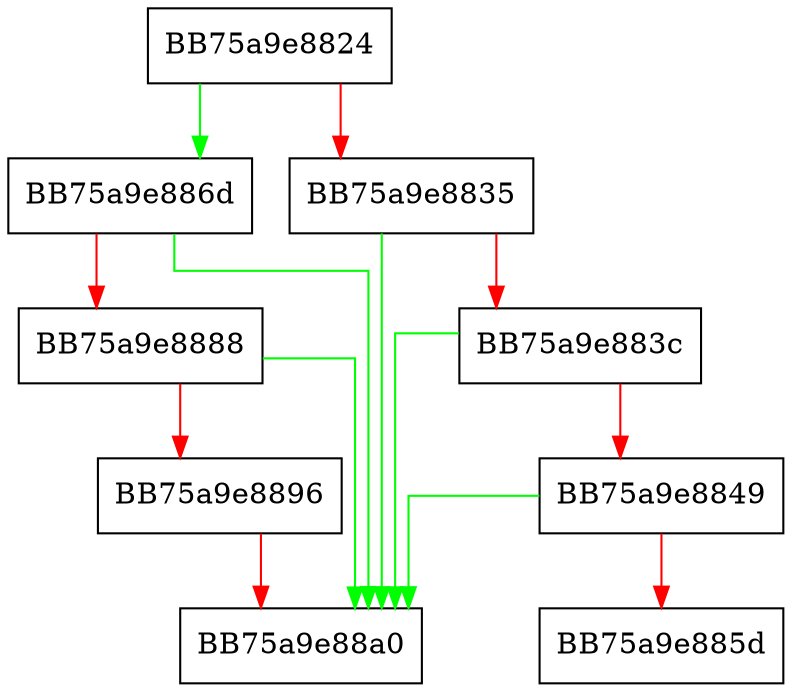 digraph SlowWait {
  node [shape="box"];
  graph [splines=ortho];
  BB75a9e8824 -> BB75a9e886d [color="green"];
  BB75a9e8824 -> BB75a9e8835 [color="red"];
  BB75a9e8835 -> BB75a9e88a0 [color="green"];
  BB75a9e8835 -> BB75a9e883c [color="red"];
  BB75a9e883c -> BB75a9e88a0 [color="green"];
  BB75a9e883c -> BB75a9e8849 [color="red"];
  BB75a9e8849 -> BB75a9e88a0 [color="green"];
  BB75a9e8849 -> BB75a9e885d [color="red"];
  BB75a9e886d -> BB75a9e88a0 [color="green"];
  BB75a9e886d -> BB75a9e8888 [color="red"];
  BB75a9e8888 -> BB75a9e88a0 [color="green"];
  BB75a9e8888 -> BB75a9e8896 [color="red"];
  BB75a9e8896 -> BB75a9e88a0 [color="red"];
}